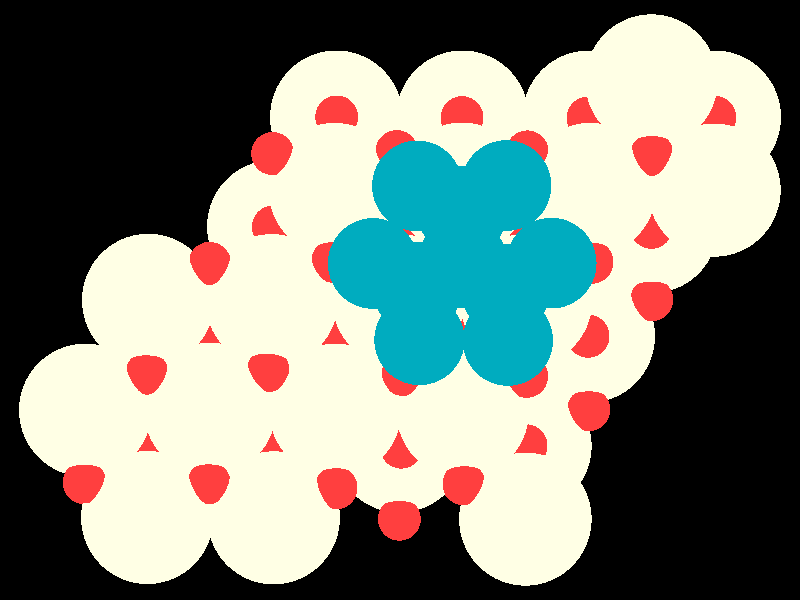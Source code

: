 #include "colors.inc"
#include "finish.inc"

global_settings {assumed_gamma 1 max_trace_level 6}
background {color White transmit 1.0}
camera {orthographic
  right -24.63*x up 18.40*y
  direction 1.00*z
  location <0,0,50.00> look_at <0,0,0>}
light_source {<  2.00,   3.00,  40.00> color White
  area_light <0.70, 0, 0>, <0, 0.70, 0>, 3, 3
  adaptive 1 jitter}

#declare simple = finish {phong 0.7}
#declare pale = finish {ambient 0.5 diffuse 0.85 roughness 0.001 specular 0.200 }
#declare intermediate = finish {ambient 0.3 diffuse 0.6 specular 0.1 roughness 0.04}
#declare vmd = finish {ambient 0.0 diffuse 0.65 phong 0.1 phong_size 40.0 specular 0.5 }
#declare jmol = finish {ambient 0.2 diffuse 0.6 specular 1 roughness 0.001 metallic}
#declare ase2 = finish {ambient 0.05 brilliance 3 diffuse 0.6 metallic specular 0.7 roughness 0.04 reflection 0.15}
#declare ase3 = finish {ambient 0.15 brilliance 2 diffuse 0.6 metallic specular 1.0 roughness 0.001 reflection 0.0}
#declare glass = finish {ambient 0.05 diffuse 0.3 specular 1.0 roughness 0.001}
#declare glass2 = finish {ambient 0.01 diffuse 0.3 specular 1.0 reflection 0.25 roughness 0.001}
#declare Rcell = 0.020;
#declare Rbond = 0.100;

#macro atom(LOC, R, COL, TRANS, FIN)
  sphere{LOC, R texture{pigment{color COL transmit TRANS} finish{FIN}}}
#end
#macro constrain(LOC, R, COL, TRANS FIN)
union{torus{R, Rcell rotate 45*z texture{pigment{color COL transmit TRANS} finish{FIN}}}
      torus{R, Rcell rotate -45*z texture{pigment{color COL transmit TRANS} finish{FIN}}}
      translate LOC}
#end

atom(< -1.96,   5.61,  -7.86>, 2.04, rgb <1.00, 1.00, 0.78>, 0.0, ase3) // #0 
atom(<  3.86,  -4.48,  -7.86>, 2.04, rgb <1.00, 1.00, 0.78>, 0.0, ase3) // #1 
atom(< -5.84,  -1.11,  -7.86>, 2.04, rgb <1.00, 1.00, 0.78>, 0.0, ase3) // #2 
atom(<  5.81,  -1.11,  -7.86>, 2.04, rgb <1.00, 1.00, 0.78>, 0.0, ase3) // #3 
atom(<  1.92,   5.61,  -7.86>, 2.04, rgb <1.00, 1.00, 0.78>, 0.0, ase3) // #4 
atom(<  7.75,   2.25,  -7.86>, 2.04, rgb <1.00, 1.00, 0.78>, 0.0, ase3) // #5 
atom(< -1.96,  -1.11,  -7.86>, 2.04, rgb <1.00, 1.00, 0.78>, 0.0, ase3) // #6 
atom(<  9.69,   5.61,  -7.86>, 2.04, rgb <1.00, 1.00, 0.78>, 0.0, ase3) // #7 
atom(<  5.81,   5.61,  -7.86>, 2.04, rgb <1.00, 1.00, 0.78>, 0.0, ase3) // #8 
atom(< -0.02,  -4.48,  -7.86>, 2.04, rgb <1.00, 1.00, 0.78>, 0.0, ase3) // #9 
atom(<  1.92,  -1.11,  -7.86>, 2.04, rgb <1.00, 1.00, 0.78>, 0.0, ase3) // #10 
atom(< -0.02,   2.25,  -7.86>, 2.04, rgb <1.00, 1.00, 0.78>, 0.0, ase3) // #11 
atom(< -7.78,  -4.48,  -7.86>, 2.04, rgb <1.00, 1.00, 0.78>, 0.0, ase3) // #12 
atom(<  3.86,   2.25,  -7.86>, 2.04, rgb <1.00, 1.00, 0.78>, 0.0, ase3) // #13 
atom(< -3.90,   2.25,  -7.86>, 2.04, rgb <1.00, 1.00, 0.78>, 0.0, ase3) // #14 
atom(< -3.90,  -4.48,  -7.86>, 2.04, rgb <1.00, 1.00, 0.78>, 0.0, ase3) // #15 
atom(< -3.89,  -6.68,  -4.75>, 2.04, rgb <1.00, 1.00, 0.78>, 0.0, ase3) // #16 
atom(<  3.88,  -0.01,  -4.81>, 2.04, rgb <1.00, 1.00, 0.78>, 0.0, ase3) // #17 
atom(< -1.99,  -3.38,  -4.67>, 2.04, rgb <1.00, 1.00, 0.78>, 0.0, ase3) // #18 
atom(<  7.74,   6.72,  -4.77>, 2.04, rgb <1.00, 1.00, 0.78>, 0.0, ase3) // #19 
atom(< -0.05,  -0.01,  -4.81>, 2.04, rgb <1.00, 1.00, 0.78>, 0.0, ase3) // #20 
atom(<  1.93,  -3.42,  -4.75>, 2.04, rgb <1.00, 1.00, 0.78>, 0.0, ase3) // #21 
atom(<  1.91,   3.40,  -4.81>, 2.04, rgb <1.00, 1.00, 0.78>, 0.0, ase3) // #22 
atom(< -7.75,  -0.01,  -4.75>, 2.04, rgb <1.00, 1.00, 0.78>, 0.0, ase3) // #23 
atom(< -7.78,  -6.67,  -4.74>, 2.04, rgb <1.00, 1.00, 0.78>, 0.0, ase3) // #24 
atom(<  9.68,   3.37,  -4.77>, 2.04, rgb <1.00, 1.00, 0.78>, 0.0, ase3) // #25 
atom(< -5.85,  -3.35,  -4.75>, 2.04, rgb <1.00, 1.00, 0.78>, 0.0, ase3) // #26 
atom(< -9.69,  -3.38,  -4.75>, 2.04, rgb <1.00, 1.00, 0.78>, 0.0, ase3) // #27 
atom(< -3.95,  -0.02,  -4.74>, 2.04, rgb <1.00, 1.00, 0.78>, 0.0, ase3) // #28 
atom(<  5.85,   3.39,  -4.75>, 2.04, rgb <1.00, 1.00, 0.78>, 0.0, ase3) // #29 
atom(< -2.01,   3.39,  -4.74>, 2.04, rgb <1.00, 1.00, 0.78>, 0.0, ase3) // #30 
atom(<  3.86,  -6.72,  -4.76>, 2.04, rgb <1.00, 1.00, 0.78>, 0.0, ase3) // #31 
atom(< -1.96,   1.13,  -8.65>, 0.66, rgb <1.00, 0.05, 0.05>, 0.0, ase3) // #32 
atom(< -7.78,  -2.24,  -8.65>, 0.66, rgb <1.00, 0.05, 0.05>, 0.0, ase3) // #33 
atom(< -0.02,   4.49,  -8.65>, 0.66, rgb <1.00, 0.05, 0.05>, 0.0, ase3) // #34 
atom(< -9.72,  -5.60,  -8.65>, 0.66, rgb <1.00, 0.05, 0.05>, 0.0, ase3) // #35 
atom(<  3.86,  -2.24,  -8.65>, 0.66, rgb <1.00, 0.05, 0.05>, 0.0, ase3) // #36 
atom(< -3.90,   4.49,  -8.65>, 0.66, rgb <1.00, 0.05, 0.05>, 0.0, ase3) // #37 
atom(<  1.92,   1.13,  -8.65>, 0.66, rgb <1.00, 0.05, 0.05>, 0.0, ase3) // #38 
atom(< -5.84,   1.13,  -8.65>, 0.66, rgb <1.00, 0.05, 0.05>, 0.0, ase3) // #39 
atom(< -5.84,  -5.60,  -8.65>, 0.66, rgb <1.00, 0.05, 0.05>, 0.0, ase3) // #40 
atom(<  7.75,   4.49,  -8.65>, 0.66, rgb <1.00, 0.05, 0.05>, 0.0, ase3) // #41 
atom(< -0.02,  -2.24,  -8.65>, 0.66, rgb <1.00, 0.05, 0.05>, 0.0, ase3) // #42 
atom(< -1.96,  -5.60,  -8.65>, 0.66, rgb <1.00, 0.05, 0.05>, 0.0, ase3) // #43 
atom(< -3.90,  -2.24,  -8.65>, 0.66, rgb <1.00, 0.05, 0.05>, 0.0, ase3) // #44 
atom(<  3.86,   4.49,  -8.65>, 0.66, rgb <1.00, 0.05, 0.05>, 0.0, ase3) // #45 
atom(<  5.81,   1.13,  -8.65>, 0.66, rgb <1.00, 0.05, 0.05>, 0.0, ase3) // #46 
atom(<  1.92,  -5.60,  -8.65>, 0.66, rgb <1.00, 0.05, 0.05>, 0.0, ase3) // #47 
atom(< -3.90,  -6.72,  -7.07>, 0.66, rgb <1.00, 0.05, 0.05>, 0.0, ase3) // #48 
atom(< -1.96,  -3.36,  -7.07>, 0.66, rgb <1.00, 0.05, 0.05>, 0.0, ase3) // #49 
atom(< -0.02,  -6.72,  -7.07>, 0.66, rgb <1.00, 0.05, 0.05>, 0.0, ase3) // #50 
atom(< -3.90,   0.01,  -7.07>, 0.66, rgb <1.00, 0.05, 0.05>, 0.0, ase3) // #51 
atom(< -0.02,   0.01,  -7.07>, 0.66, rgb <1.00, 0.05, 0.05>, 0.0, ase3) // #52 
atom(<  7.75,   0.01,  -7.07>, 0.66, rgb <1.00, 0.05, 0.05>, 0.0, ase3) // #53 
atom(<  1.92,  -3.36,  -7.07>, 0.66, rgb <1.00, 0.05, 0.05>, 0.0, ase3) // #54 
atom(< -5.84,  -3.36,  -7.07>, 0.66, rgb <1.00, 0.05, 0.05>, 0.0, ase3) // #55 
atom(<  5.81,  -3.36,  -7.07>, 0.66, rgb <1.00, 0.05, 0.05>, 0.0, ase3) // #56 
atom(< -7.78,  -6.72,  -7.07>, 0.66, rgb <1.00, 0.05, 0.05>, 0.0, ase3) // #57 
atom(<  3.86,   0.01,  -7.07>, 0.66, rgb <1.00, 0.05, 0.05>, 0.0, ase3) // #58 
atom(<  3.86,  -6.72,  -7.07>, 0.66, rgb <1.00, 0.05, 0.05>, 0.0, ase3) // #59 
atom(<  9.69,   3.37,  -7.07>, 0.66, rgb <1.00, 0.05, 0.05>, 0.0, ase3) // #60 
atom(<  5.81,   3.37,  -7.07>, 0.66, rgb <1.00, 0.05, 0.05>, 0.0, ase3) // #61 
atom(< -1.96,   3.37,  -7.07>, 0.66, rgb <1.00, 0.05, 0.05>, 0.0, ase3) // #62 
atom(<  1.92,   3.37,  -7.07>, 0.66, rgb <1.00, 0.05, 0.05>, 0.0, ase3) // #63 
atom(<  0.04,  -4.51,  -5.54>, 0.66, rgb <1.00, 0.05, 0.05>, 0.0, ase3) // #64 
atom(< -3.90,   2.24,  -5.56>, 0.66, rgb <1.00, 0.05, 0.05>, 0.0, ase3) // #65 
atom(<  9.69,   5.60,  -5.57>, 0.66, rgb <1.00, 0.05, 0.05>, 0.0, ase3) // #66 
atom(<  5.79,   5.58,  -5.58>, 0.66, rgb <1.00, 0.05, 0.05>, 0.0, ase3) // #67 
atom(<  7.74,   2.23,  -5.57>, 0.66, rgb <1.00, 0.05, 0.05>, 0.0, ase3) // #68 
atom(<  1.94,  -1.17,  -5.57>, 0.66, rgb <1.00, 0.05, 0.05>, 0.0, ase3) // #69 
atom(< -1.95,   5.61,  -5.55>, 0.66, rgb <1.00, 0.05, 0.05>, 0.0, ase3) // #70 
atom(< -5.87,  -1.10,  -5.58>, 0.66, rgb <1.00, 0.05, 0.05>, 0.0, ase3) // #71 
atom(< -1.95,  -1.04,  -5.52>, 0.66, rgb <1.00, 0.05, 0.05>, 0.0, ase3) // #72 
atom(< -0.08,   2.28,  -5.55>, 0.66, rgb <1.00, 0.05, 0.05>, 0.0, ase3) // #73 
atom(<  5.79,  -1.11,  -5.54>, 0.66, rgb <1.00, 0.05, 0.05>, 0.0, ase3) // #74 
atom(< -3.95,  -4.51,  -5.54>, 0.66, rgb <1.00, 0.05, 0.05>, 0.0, ase3) // #75 
atom(<  3.92,   2.27,  -5.56>, 0.66, rgb <1.00, 0.05, 0.05>, 0.0, ase3) // #76 
atom(<  1.91,   5.59,  -5.54>, 0.66, rgb <1.00, 0.05, 0.05>, 0.0, ase3) // #77 
atom(< -7.79,  -4.48,  -5.57>, 0.66, rgb <1.00, 0.05, 0.05>, 0.0, ase3) // #78 
atom(<  3.88,  -4.47,  -5.56>, 0.66, rgb <1.00, 0.05, 0.05>, 0.0, ase3) // #79 
atom(< -0.10,   4.55,  -3.84>, 0.66, rgb <1.00, 0.05, 0.05>, 0.0, ase3) // #80 
atom(<  7.76,   4.47,  -3.99>, 0.66, rgb <1.00, 0.05, 0.05>, 0.0, ase3) // #81 
atom(<  3.92,   4.54,  -3.85>, 0.66, rgb <1.00, 0.05, 0.05>, 0.0, ase3) // #82 
atom(< -9.71,  -5.58,  -3.98>, 0.66, rgb <1.00, 0.05, 0.05>, 0.0, ase3) // #83 
atom(< -2.07,   1.19,  -3.82>, 0.66, rgb <1.00, 0.05, 0.05>, 0.0, ase3) // #84 
atom(< -4.06,  -2.16,  -3.94>, 0.66, rgb <1.00, 0.05, 0.05>, 0.0, ase3) // #85 
atom(< -5.88,  -5.60,  -3.96>, 0.66, rgb <1.00, 0.05, 0.05>, 0.0, ase3) // #86 
atom(< -7.79,  -2.24,  -3.98>, 0.66, rgb <1.00, 0.05, 0.05>, 0.0, ase3) // #87 
atom(<  1.92,   1.13,  -4.29>, 0.66, rgb <1.00, 0.05, 0.05>, 0.0, ase3) // #88 
atom(<  0.09,  -2.28,  -3.80>, 0.66, rgb <1.00, 0.05, 0.05>, 0.0, ase3) // #89 
atom(< -1.97,  -5.76,  -3.95>, 0.66, rgb <1.00, 0.05, 0.05>, 0.0, ase3) // #90 
atom(< -5.86,   1.12,  -3.98>, 0.66, rgb <1.00, 0.05, 0.05>, 0.0, ase3) // #91 
atom(<  5.91,   1.16,  -3.84>, 0.66, rgb <1.00, 0.05, 0.05>, 0.0, ase3) // #92 
atom(<  3.90,  -2.34,  -3.85>, 0.66, rgb <1.00, 0.05, 0.05>, 0.0, ase3) // #93 
atom(<  1.97,  -5.64,  -3.97>, 0.66, rgb <1.00, 0.05, 0.05>, 0.0, ase3) // #94 
atom(< -3.92,   4.49,  -3.98>, 0.66, rgb <1.00, 0.05, 0.05>, 0.0, ase3) // #95 
atom(<  0.60,  -1.22,  -2.11>, 1.39, rgb <0.00, 0.41, 0.52>, 0.0, ase3) // #96 
atom(<  1.92,   1.14,  -2.27>, 1.39, rgb <0.00, 0.41, 0.52>, 0.0, ase3) // #97 
atom(<  3.32,  -1.24,  -2.17>, 1.39, rgb <0.00, 0.41, 0.52>, 0.0, ase3) // #98 
atom(<  3.25,   0.33,  -0.03>, 1.39, rgb <0.00, 0.41, 0.52>, 0.0, ase3) // #99 
atom(< -0.83,   1.12,  -2.15>, 1.39, rgb <0.00, 0.41, 0.52>, 0.0, ase3) // #100 
atom(<  0.53,   3.50,  -2.15>, 1.39, rgb <0.00, 0.41, 0.52>, 0.0, ase3) // #101 
atom(<  1.92,   2.72,  -0.02>, 1.39, rgb <0.00, 0.41, 0.52>, 0.0, ase3) // #102 
atom(<  0.53,   0.38,   0.00>, 1.39, rgb <0.00, 0.41, 0.52>, 0.0, ase3) // #103 
atom(<  4.66,   1.13,  -2.17>, 1.39, rgb <0.00, 0.41, 0.52>, 0.0, ase3) // #104 
atom(<  3.27,   3.51,  -2.16>, 1.39, rgb <0.00, 0.41, 0.52>, 0.0, ase3) // #105 
